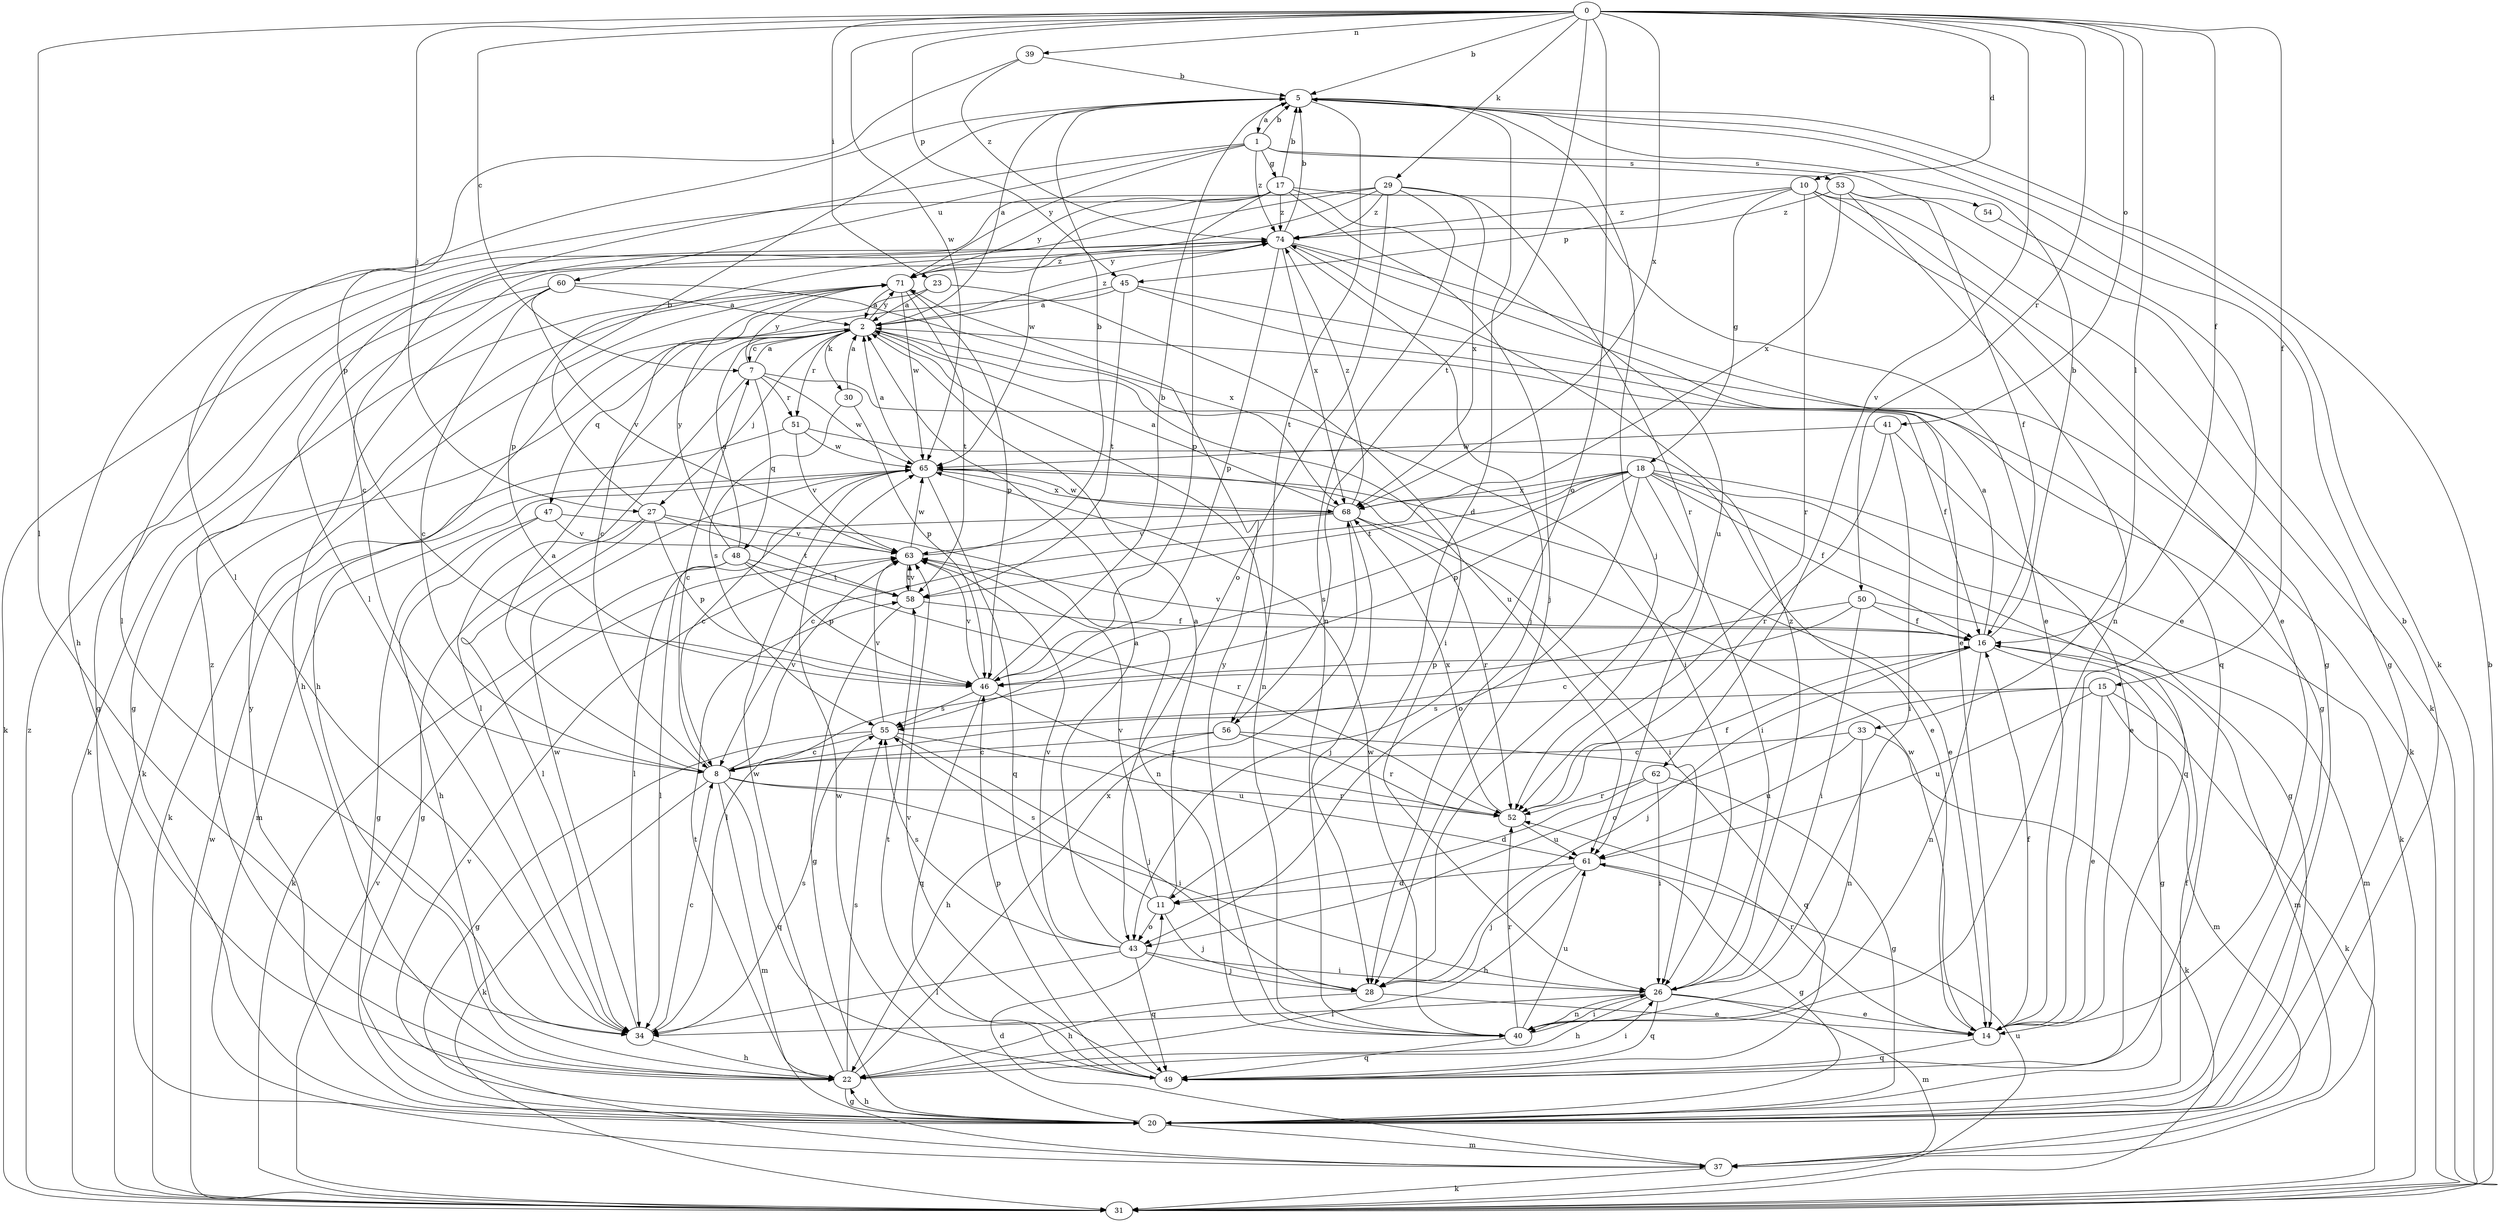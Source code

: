 strict digraph  {
0;
1;
2;
5;
7;
8;
10;
11;
14;
15;
16;
17;
18;
20;
22;
23;
26;
27;
28;
29;
30;
31;
33;
34;
37;
39;
40;
41;
43;
45;
46;
47;
48;
49;
50;
51;
52;
53;
54;
55;
56;
58;
60;
61;
62;
63;
65;
68;
71;
74;
0 -> 5  [label=b];
0 -> 7  [label=c];
0 -> 10  [label=d];
0 -> 15  [label=f];
0 -> 16  [label=f];
0 -> 23  [label=i];
0 -> 27  [label=j];
0 -> 29  [label=k];
0 -> 33  [label=l];
0 -> 34  [label=l];
0 -> 39  [label=n];
0 -> 41  [label=o];
0 -> 43  [label=o];
0 -> 45  [label=p];
0 -> 50  [label=r];
0 -> 56  [label=t];
0 -> 62  [label=v];
0 -> 65  [label=w];
0 -> 68  [label=x];
1 -> 5  [label=b];
1 -> 17  [label=g];
1 -> 34  [label=l];
1 -> 53  [label=s];
1 -> 54  [label=s];
1 -> 60  [label=u];
1 -> 71  [label=y];
1 -> 74  [label=z];
2 -> 7  [label=c];
2 -> 26  [label=i];
2 -> 27  [label=j];
2 -> 30  [label=k];
2 -> 31  [label=k];
2 -> 40  [label=n];
2 -> 47  [label=q];
2 -> 51  [label=r];
2 -> 61  [label=u];
2 -> 71  [label=y];
2 -> 74  [label=z];
5 -> 1  [label=a];
5 -> 2  [label=a];
5 -> 11  [label=d];
5 -> 28  [label=j];
5 -> 31  [label=k];
5 -> 34  [label=l];
5 -> 56  [label=t];
7 -> 2  [label=a];
7 -> 16  [label=f];
7 -> 34  [label=l];
7 -> 48  [label=q];
7 -> 51  [label=r];
7 -> 65  [label=w];
7 -> 71  [label=y];
8 -> 2  [label=a];
8 -> 7  [label=c];
8 -> 26  [label=i];
8 -> 31  [label=k];
8 -> 37  [label=m];
8 -> 49  [label=q];
8 -> 52  [label=r];
8 -> 63  [label=v];
10 -> 14  [label=e];
10 -> 18  [label=g];
10 -> 20  [label=g];
10 -> 31  [label=k];
10 -> 45  [label=p];
10 -> 52  [label=r];
10 -> 74  [label=z];
11 -> 2  [label=a];
11 -> 28  [label=j];
11 -> 43  [label=o];
11 -> 55  [label=s];
11 -> 63  [label=v];
14 -> 16  [label=f];
14 -> 49  [label=q];
14 -> 52  [label=r];
14 -> 65  [label=w];
15 -> 14  [label=e];
15 -> 31  [label=k];
15 -> 37  [label=m];
15 -> 43  [label=o];
15 -> 55  [label=s];
15 -> 61  [label=u];
16 -> 2  [label=a];
16 -> 5  [label=b];
16 -> 20  [label=g];
16 -> 28  [label=j];
16 -> 37  [label=m];
16 -> 40  [label=n];
16 -> 46  [label=p];
16 -> 63  [label=v];
17 -> 5  [label=b];
17 -> 14  [label=e];
17 -> 22  [label=h];
17 -> 28  [label=j];
17 -> 46  [label=p];
17 -> 61  [label=u];
17 -> 65  [label=w];
17 -> 71  [label=y];
17 -> 74  [label=z];
18 -> 8  [label=c];
18 -> 16  [label=f];
18 -> 20  [label=g];
18 -> 26  [label=i];
18 -> 31  [label=k];
18 -> 43  [label=o];
18 -> 46  [label=p];
18 -> 49  [label=q];
18 -> 55  [label=s];
18 -> 58  [label=t];
18 -> 68  [label=x];
20 -> 5  [label=b];
20 -> 16  [label=f];
20 -> 22  [label=h];
20 -> 37  [label=m];
20 -> 65  [label=w];
20 -> 71  [label=y];
22 -> 20  [label=g];
22 -> 26  [label=i];
22 -> 55  [label=s];
22 -> 58  [label=t];
22 -> 65  [label=w];
22 -> 68  [label=x];
22 -> 74  [label=z];
23 -> 2  [label=a];
23 -> 22  [label=h];
23 -> 26  [label=i];
26 -> 14  [label=e];
26 -> 22  [label=h];
26 -> 34  [label=l];
26 -> 37  [label=m];
26 -> 40  [label=n];
26 -> 49  [label=q];
26 -> 74  [label=z];
27 -> 5  [label=b];
27 -> 20  [label=g];
27 -> 34  [label=l];
27 -> 46  [label=p];
27 -> 58  [label=t];
27 -> 63  [label=v];
28 -> 14  [label=e];
28 -> 22  [label=h];
29 -> 8  [label=c];
29 -> 34  [label=l];
29 -> 40  [label=n];
29 -> 43  [label=o];
29 -> 46  [label=p];
29 -> 52  [label=r];
29 -> 68  [label=x];
29 -> 74  [label=z];
30 -> 2  [label=a];
30 -> 46  [label=p];
30 -> 55  [label=s];
31 -> 5  [label=b];
31 -> 61  [label=u];
31 -> 63  [label=v];
31 -> 65  [label=w];
31 -> 74  [label=z];
33 -> 8  [label=c];
33 -> 31  [label=k];
33 -> 40  [label=n];
33 -> 61  [label=u];
34 -> 8  [label=c];
34 -> 22  [label=h];
34 -> 55  [label=s];
34 -> 65  [label=w];
37 -> 11  [label=d];
37 -> 31  [label=k];
37 -> 63  [label=v];
39 -> 5  [label=b];
39 -> 46  [label=p];
39 -> 74  [label=z];
40 -> 26  [label=i];
40 -> 49  [label=q];
40 -> 52  [label=r];
40 -> 61  [label=u];
40 -> 65  [label=w];
40 -> 71  [label=y];
41 -> 14  [label=e];
41 -> 26  [label=i];
41 -> 52  [label=r];
41 -> 65  [label=w];
43 -> 2  [label=a];
43 -> 26  [label=i];
43 -> 28  [label=j];
43 -> 34  [label=l];
43 -> 49  [label=q];
43 -> 55  [label=s];
43 -> 63  [label=v];
45 -> 2  [label=a];
45 -> 8  [label=c];
45 -> 20  [label=g];
45 -> 31  [label=k];
45 -> 58  [label=t];
46 -> 5  [label=b];
46 -> 49  [label=q];
46 -> 52  [label=r];
46 -> 55  [label=s];
46 -> 63  [label=v];
47 -> 20  [label=g];
47 -> 22  [label=h];
47 -> 40  [label=n];
47 -> 63  [label=v];
48 -> 2  [label=a];
48 -> 31  [label=k];
48 -> 34  [label=l];
48 -> 46  [label=p];
48 -> 52  [label=r];
48 -> 58  [label=t];
48 -> 71  [label=y];
49 -> 46  [label=p];
49 -> 58  [label=t];
49 -> 63  [label=v];
50 -> 8  [label=c];
50 -> 16  [label=f];
50 -> 26  [label=i];
50 -> 34  [label=l];
50 -> 37  [label=m];
51 -> 14  [label=e];
51 -> 31  [label=k];
51 -> 63  [label=v];
51 -> 65  [label=w];
52 -> 16  [label=f];
52 -> 61  [label=u];
52 -> 68  [label=x];
53 -> 16  [label=f];
53 -> 20  [label=g];
53 -> 40  [label=n];
53 -> 68  [label=x];
53 -> 74  [label=z];
54 -> 14  [label=e];
55 -> 8  [label=c];
55 -> 20  [label=g];
55 -> 28  [label=j];
55 -> 61  [label=u];
55 -> 63  [label=v];
56 -> 8  [label=c];
56 -> 22  [label=h];
56 -> 49  [label=q];
56 -> 52  [label=r];
58 -> 16  [label=f];
58 -> 20  [label=g];
58 -> 63  [label=v];
60 -> 2  [label=a];
60 -> 8  [label=c];
60 -> 20  [label=g];
60 -> 22  [label=h];
60 -> 63  [label=v];
60 -> 68  [label=x];
61 -> 11  [label=d];
61 -> 20  [label=g];
61 -> 22  [label=h];
61 -> 28  [label=j];
62 -> 11  [label=d];
62 -> 20  [label=g];
62 -> 26  [label=i];
62 -> 52  [label=r];
63 -> 5  [label=b];
63 -> 58  [label=t];
63 -> 65  [label=w];
65 -> 2  [label=a];
65 -> 8  [label=c];
65 -> 14  [label=e];
65 -> 37  [label=m];
65 -> 49  [label=q];
65 -> 68  [label=x];
68 -> 2  [label=a];
68 -> 26  [label=i];
68 -> 28  [label=j];
68 -> 34  [label=l];
68 -> 52  [label=r];
68 -> 63  [label=v];
68 -> 65  [label=w];
68 -> 74  [label=z];
71 -> 2  [label=a];
71 -> 20  [label=g];
71 -> 31  [label=k];
71 -> 46  [label=p];
71 -> 58  [label=t];
71 -> 65  [label=w];
71 -> 74  [label=z];
74 -> 5  [label=b];
74 -> 14  [label=e];
74 -> 28  [label=j];
74 -> 31  [label=k];
74 -> 46  [label=p];
74 -> 49  [label=q];
74 -> 68  [label=x];
74 -> 71  [label=y];
}
